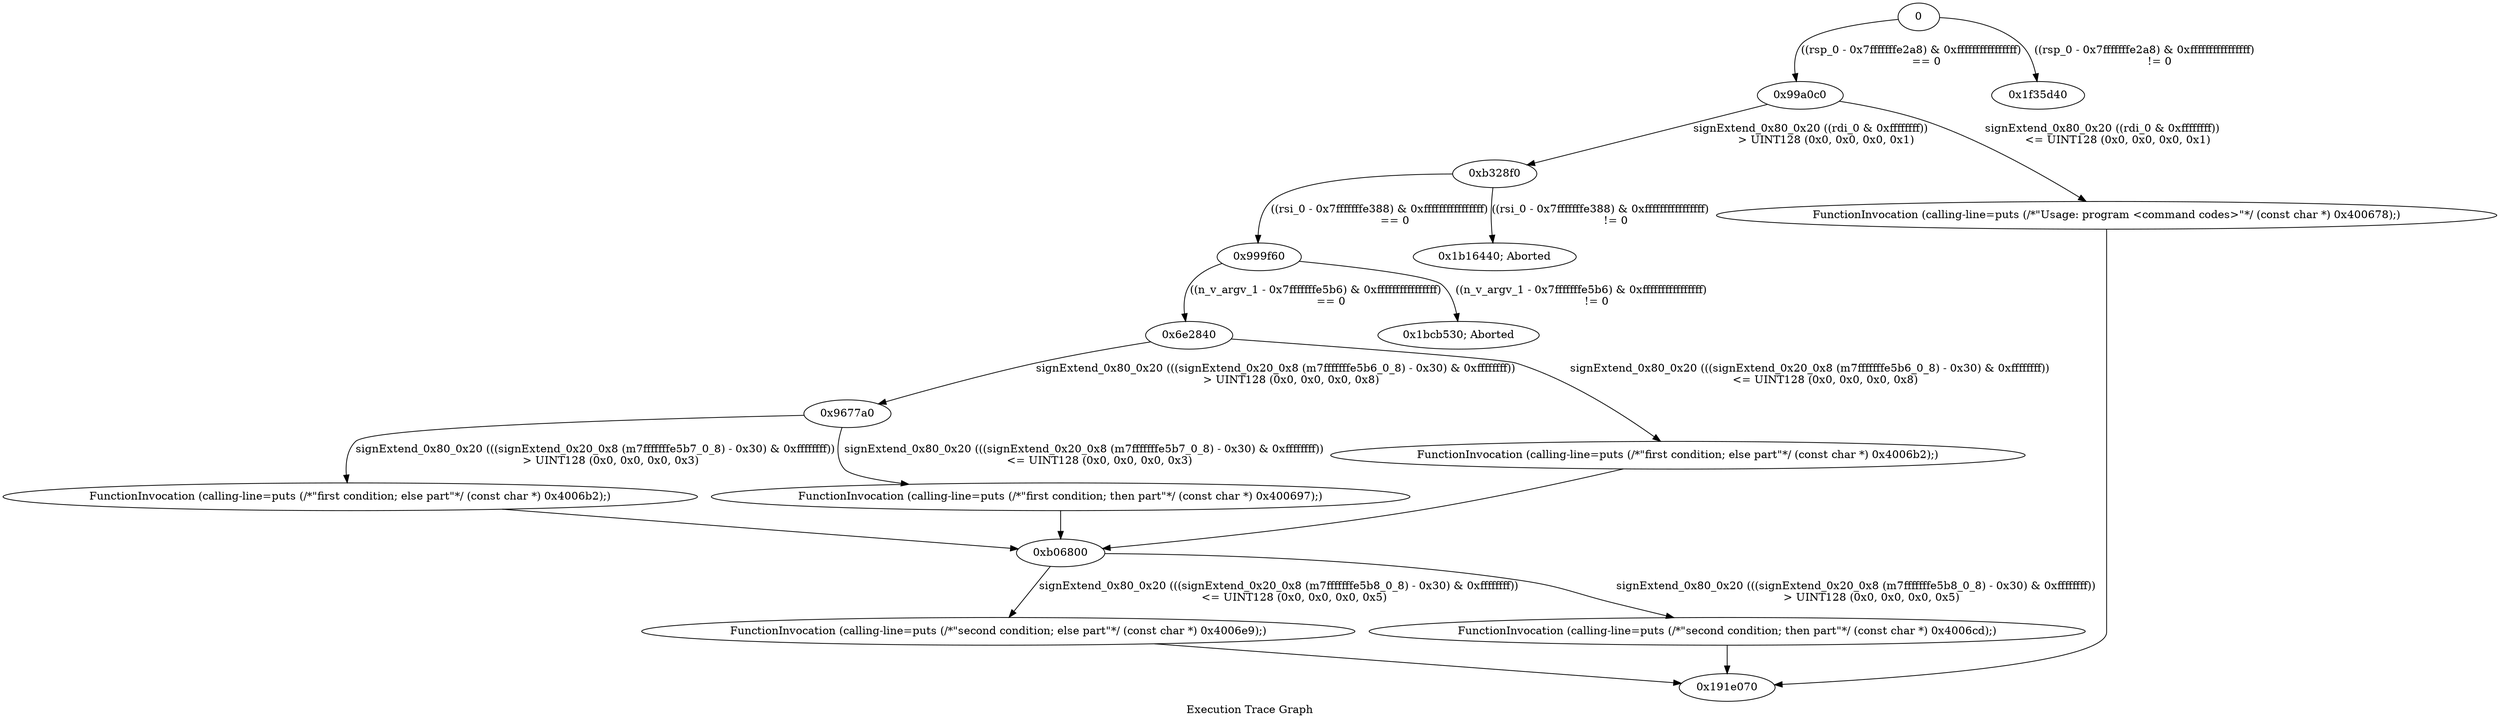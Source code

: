 digraph "Execution Trace Graph" {
	label="Execution Trace Graph";

	Node0 [label = "0"];
	Node0x6dbe50 [label = "FunctionInvocation (calling-line=puts (/*\"second condition; else part\"*/ (const char *) 0x4006e9);)"];
	Node0x6e2840 [label = "0x6e2840"];
	Node0x9677a0 [label = "0x9677a0"];
	Node0x999f60 [label = "0x999f60"];
	Node0x99a0c0 [label = "0x99a0c0"];
	Node0x9aff20 [label = "FunctionInvocation (calling-line=puts (/*\"first condition; else part\"*/ (const char *) 0x4006b2);)"];
	Node0xb06800 [label = "0xb06800"];
	Node0xb328f0 [label = "0xb328f0"];
	Node0x191e070 [label = "0x191e070"];
	Node0x19343c0 [label = "FunctionInvocation (calling-line=puts (/*\"second condition; then part\"*/ (const char *) 0x4006cd);)"];
	Node0x193bb30 [label = "FunctionInvocation (calling-line=puts (/*\"first condition; else part\"*/ (const char *) 0x4006b2);)"];
	Node0x1b16440 [label = "0x1b16440; Aborted"];
	Node0x1bcb530 [label = "0x1bcb530; Aborted"];
	Node0x1f35d40 [label = "0x1f35d40"];
	Node0x1fbab10 [label = "FunctionInvocation (calling-line=puts (/*\"first condition; then part\"*/ (const char *) 0x400697);)"];
	Node0x21e5bb0 [label = "FunctionInvocation (calling-line=puts (/*\"Usage: program <command codes>\"*/ (const char *) 0x400678);)"];
	Node0 -> Node0x99a0c0 [label = "((rsp_0 - 0x7fffffffe2a8) & 0xffffffffffffffff)
	 == 0"];
	Node0 -> Node0x1f35d40 [label = "((rsp_0 - 0x7fffffffe2a8) & 0xffffffffffffffff)
	 != 0"];
	Node0x99a0c0 -> Node0xb328f0 [label = "signExtend_0x80_0x20 ((rdi_0 & 0xffffffff))
	 > UINT128 (0x0, 0x0, 0x0, 0x1)"];
	Node0x99a0c0 -> Node0x21e5bb0 [label = "signExtend_0x80_0x20 ((rdi_0 & 0xffffffff))
	 <= UINT128 (0x0, 0x0, 0x0, 0x1)"];
	Node0x21e5bb0 -> Node0x191e070 [label = ""];
	Node0xb328f0 -> Node0x999f60 [label = "((rsi_0 - 0x7fffffffe388) & 0xffffffffffffffff)
	 == 0"];
	Node0xb328f0 -> Node0x1b16440 [label = "((rsi_0 - 0x7fffffffe388) & 0xffffffffffffffff)
	 != 0"];
	Node0x999f60 -> Node0x6e2840 [label = "((n_v_argv_1 - 0x7fffffffe5b6) & 0xffffffffffffffff)
	 == 0"];
	Node0x999f60 -> Node0x1bcb530 [label = "((n_v_argv_1 - 0x7fffffffe5b6) & 0xffffffffffffffff)
	 != 0"];
	Node0x6e2840 -> Node0x9aff20 [label = "signExtend_0x80_0x20 (((signExtend_0x20_0x8 (m7fffffffe5b6_0_8) - 0x30) & 0xffffffff))
	 <= UINT128 (0x0, 0x0, 0x0, 0x8)"];
	Node0x9aff20 -> Node0xb06800 [label = ""];
	Node0x6e2840 -> Node0x9677a0 [label = "signExtend_0x80_0x20 (((signExtend_0x20_0x8 (m7fffffffe5b6_0_8) - 0x30) & 0xffffffff))
	 > UINT128 (0x0, 0x0, 0x0, 0x8)"];
	Node0xb06800 -> Node0x6dbe50 [label = "signExtend_0x80_0x20 (((signExtend_0x20_0x8 (m7fffffffe5b8_0_8) - 0x30) & 0xffffffff))
	 <= UINT128 (0x0, 0x0, 0x0, 0x5)"];
	Node0x6dbe50 -> Node0x191e070 [label = ""];
	Node0xb06800 -> Node0x19343c0 [label = "signExtend_0x80_0x20 (((signExtend_0x20_0x8 (m7fffffffe5b8_0_8) - 0x30) & 0xffffffff))
	 > UINT128 (0x0, 0x0, 0x0, 0x5)"];
	Node0x19343c0 -> Node0x191e070 [label = ""];
	Node0x9677a0 -> Node0x193bb30 [label = "signExtend_0x80_0x20 (((signExtend_0x20_0x8 (m7fffffffe5b7_0_8) - 0x30) & 0xffffffff))
	 > UINT128 (0x0, 0x0, 0x0, 0x3)"];
	Node0x193bb30 -> Node0xb06800 [label = ""];
	Node0x9677a0 -> Node0x1fbab10 [label = "signExtend_0x80_0x20 (((signExtend_0x20_0x8 (m7fffffffe5b7_0_8) - 0x30) & 0xffffffff))
	 <= UINT128 (0x0, 0x0, 0x0, 0x3)"];
	Node0x1fbab10 -> Node0xb06800 [label = ""];
}
